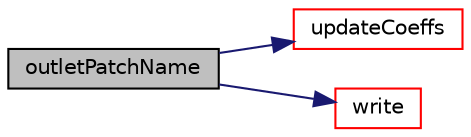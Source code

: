 digraph "outletPatchName"
{
  bgcolor="transparent";
  edge [fontname="Helvetica",fontsize="10",labelfontname="Helvetica",labelfontsize="10"];
  node [fontname="Helvetica",fontsize="10",shape=record];
  rankdir="LR";
  Node22 [label="outletPatchName",height=0.2,width=0.4,color="black", fillcolor="grey75", style="filled", fontcolor="black"];
  Node22 -> Node23 [color="midnightblue",fontsize="10",style="solid",fontname="Helvetica"];
  Node23 [label="updateCoeffs",height=0.2,width=0.4,color="red",URL="$a23001.html#a7e24eafac629d3733181cd942d4c902f",tooltip="Update the coefficients associated with the patch field. "];
  Node22 -> Node105 [color="midnightblue",fontsize="10",style="solid",fontname="Helvetica"];
  Node105 [label="write",height=0.2,width=0.4,color="red",URL="$a23001.html#a293fdfec8bdfbd5c3913ab4c9f3454ff",tooltip="Write. "];
}

